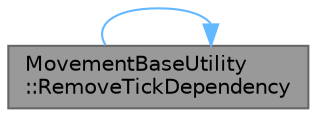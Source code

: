 digraph "MovementBaseUtility::RemoveTickDependency"
{
 // INTERACTIVE_SVG=YES
 // LATEX_PDF_SIZE
  bgcolor="transparent";
  edge [fontname=Helvetica,fontsize=10,labelfontname=Helvetica,labelfontsize=10];
  node [fontname=Helvetica,fontsize=10,shape=box,height=0.2,width=0.4];
  rankdir="LR";
  Node1 [id="Node000001",label="MovementBaseUtility\l::RemoveTickDependency",height=0.2,width=0.4,color="gray40", fillcolor="grey60", style="filled", fontcolor="black",tooltip="Remove tick dependency of BasedObjectTick on OldBase."];
  Node1 -> Node1 [id="edge1_Node000001_Node000001",color="steelblue1",style="solid",tooltip=" "];
}
